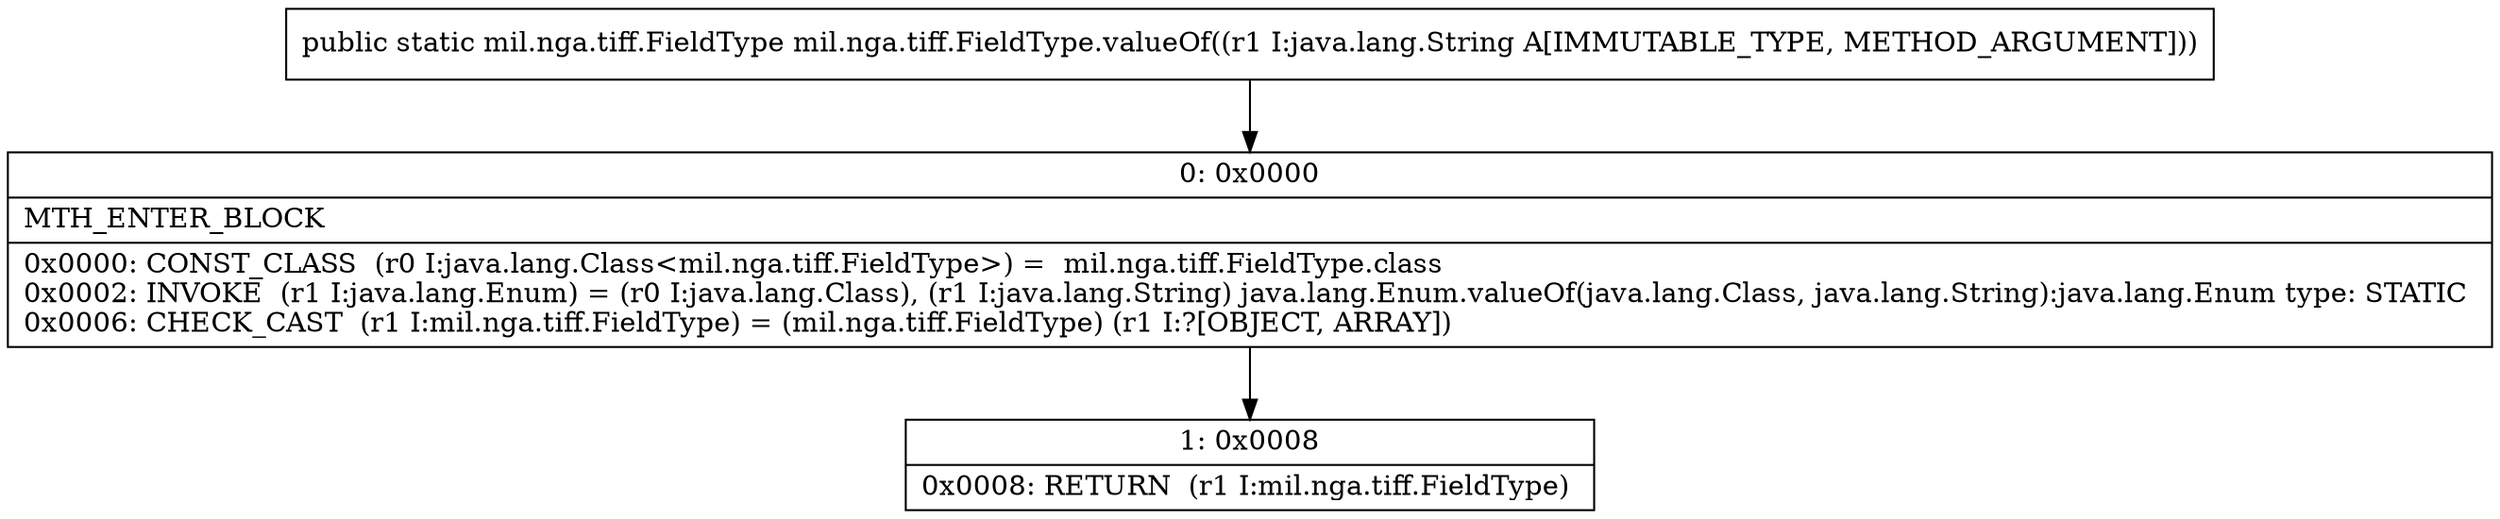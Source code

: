 digraph "CFG formil.nga.tiff.FieldType.valueOf(Ljava\/lang\/String;)Lmil\/nga\/tiff\/FieldType;" {
Node_0 [shape=record,label="{0\:\ 0x0000|MTH_ENTER_BLOCK\l|0x0000: CONST_CLASS  (r0 I:java.lang.Class\<mil.nga.tiff.FieldType\>) =  mil.nga.tiff.FieldType.class \l0x0002: INVOKE  (r1 I:java.lang.Enum) = (r0 I:java.lang.Class), (r1 I:java.lang.String) java.lang.Enum.valueOf(java.lang.Class, java.lang.String):java.lang.Enum type: STATIC \l0x0006: CHECK_CAST  (r1 I:mil.nga.tiff.FieldType) = (mil.nga.tiff.FieldType) (r1 I:?[OBJECT, ARRAY]) \l}"];
Node_1 [shape=record,label="{1\:\ 0x0008|0x0008: RETURN  (r1 I:mil.nga.tiff.FieldType) \l}"];
MethodNode[shape=record,label="{public static mil.nga.tiff.FieldType mil.nga.tiff.FieldType.valueOf((r1 I:java.lang.String A[IMMUTABLE_TYPE, METHOD_ARGUMENT])) }"];
MethodNode -> Node_0;
Node_0 -> Node_1;
}

